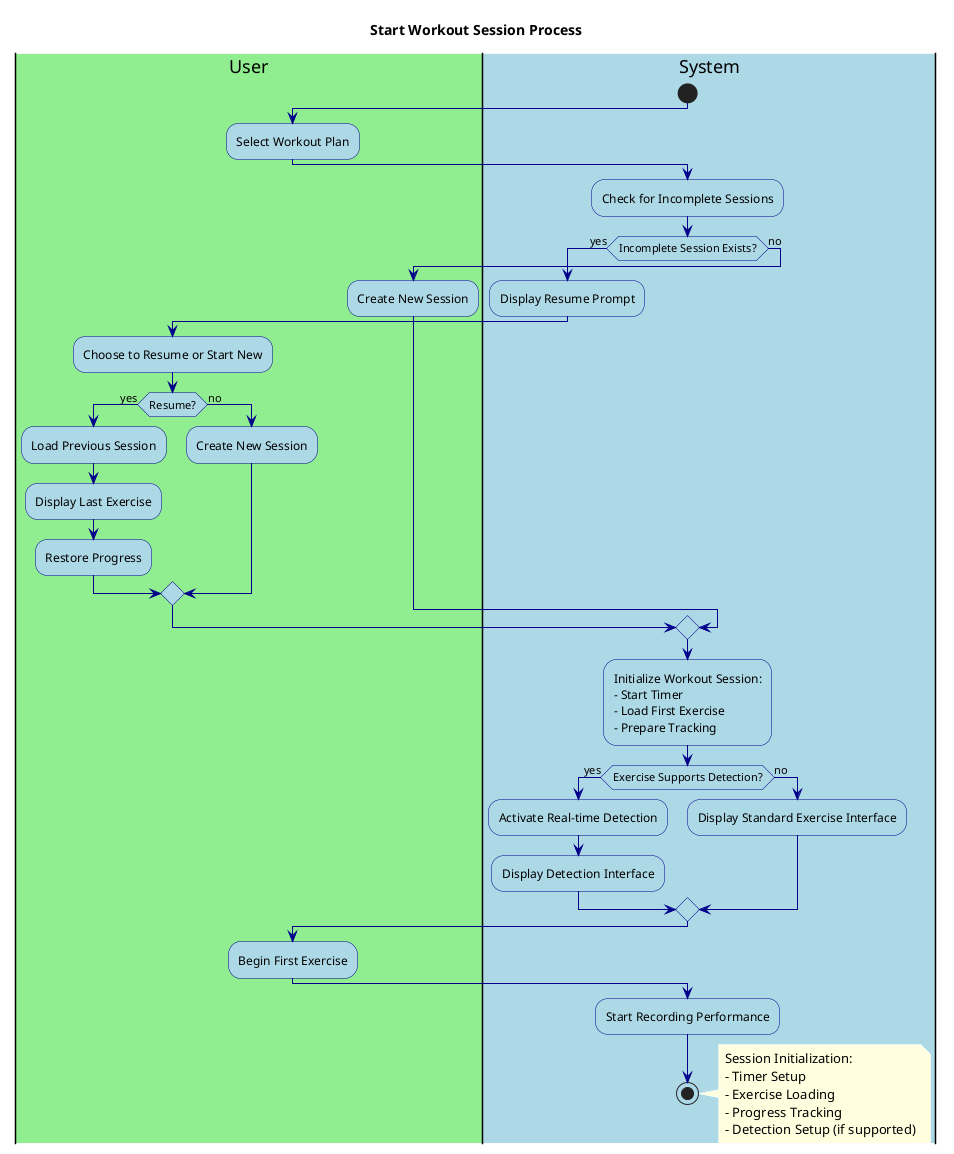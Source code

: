 @startuml StartWorkoutSession

' Styling
skinparam backgroundColor white
skinparam activity {
    BackgroundColor LightBlue
    BorderColor DarkBlue
    FontColor Black
}
skinparam arrow {
    Color DarkBlue
    FontColor Black
}
skinparam note {
    BackgroundColor LightYellow
    BorderColor DarkYellow
    FontColor Black
}

title Start Workout Session Process

|#LightGreen|User|
|#LightBlue|System|

start

|User|
:Select Workout Plan;

|System|
:Check for Incomplete Sessions;

if (Incomplete Session Exists?) then (yes)
  :Display Resume Prompt;
  
  |User|
  :Choose to Resume or Start New;
  
  if (Resume?) then (yes)
    :Load Previous Session;
    :Display Last Exercise;
    :Restore Progress;
  else (no)
    :Create New Session;
  endif
else (no)
  :Create New Session;
endif

|System|
:Initialize Workout Session:
- Start Timer
- Load First Exercise
- Prepare Tracking;

if (Exercise Supports Detection?) then (yes)
  :Activate Real-time Detection;
  :Display Detection Interface;
else (no)
  :Display Standard Exercise Interface;
endif

|User|
:Begin First Exercise;

|System|
:Start Recording Performance;

stop

note right
  Session Initialization:
  - Timer Setup
  - Exercise Loading
  - Progress Tracking
  - Detection Setup (if supported)
end note

@enduml 